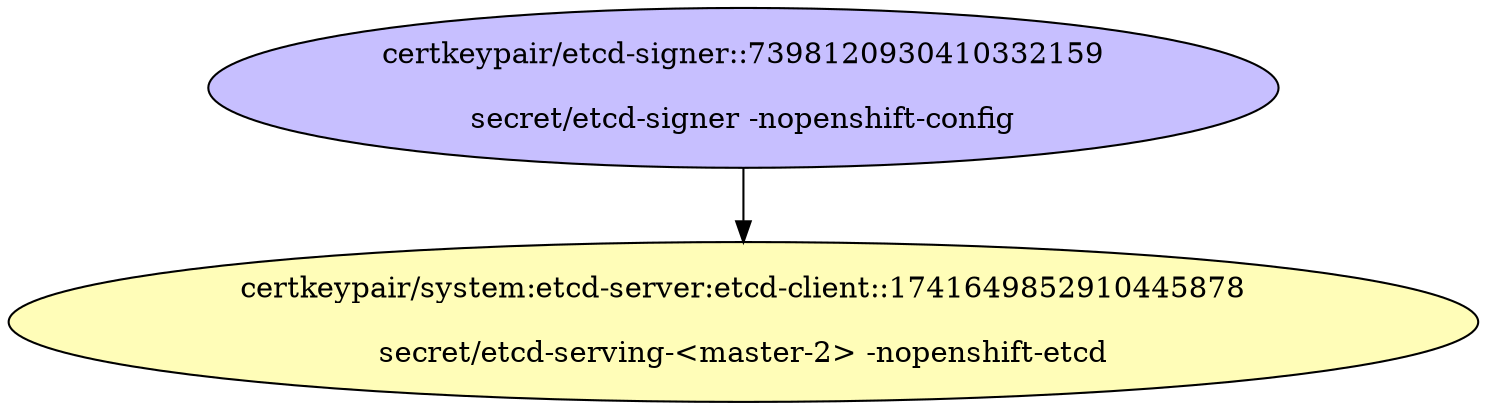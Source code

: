 digraph "Local Certificate" {
  // Node definitions.
  1 [
    label="certkeypair/etcd-signer::7398120930410332159\n\nsecret/etcd-signer -nopenshift-config\n"
    style=filled
    fillcolor="#c7bfff"
  ];
  6 [
    label="certkeypair/system:etcd-server:etcd-client::1741649852910445878\n\nsecret/etcd-serving-<master-2> -nopenshift-etcd\n"
    style=filled
    fillcolor="#fffdb8"
  ];

  // Edge definitions.
  1 -> 6;
}